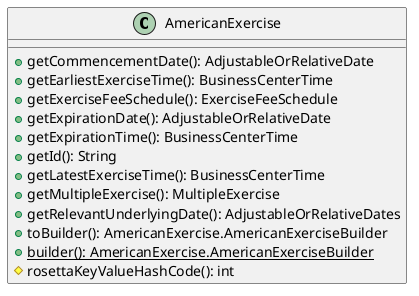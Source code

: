 @startuml

    class AmericanExercise [[AmericanExercise.html]] {
        +getCommencementDate(): AdjustableOrRelativeDate
        +getEarliestExerciseTime(): BusinessCenterTime
        +getExerciseFeeSchedule(): ExerciseFeeSchedule
        +getExpirationDate(): AdjustableOrRelativeDate
        +getExpirationTime(): BusinessCenterTime
        +getId(): String
        +getLatestExerciseTime(): BusinessCenterTime
        +getMultipleExercise(): MultipleExercise
        +getRelevantUnderlyingDate(): AdjustableOrRelativeDates
        +toBuilder(): AmericanExercise.AmericanExerciseBuilder
        {static} +builder(): AmericanExercise.AmericanExerciseBuilder
        #rosettaKeyValueHashCode(): int
    }

@enduml
